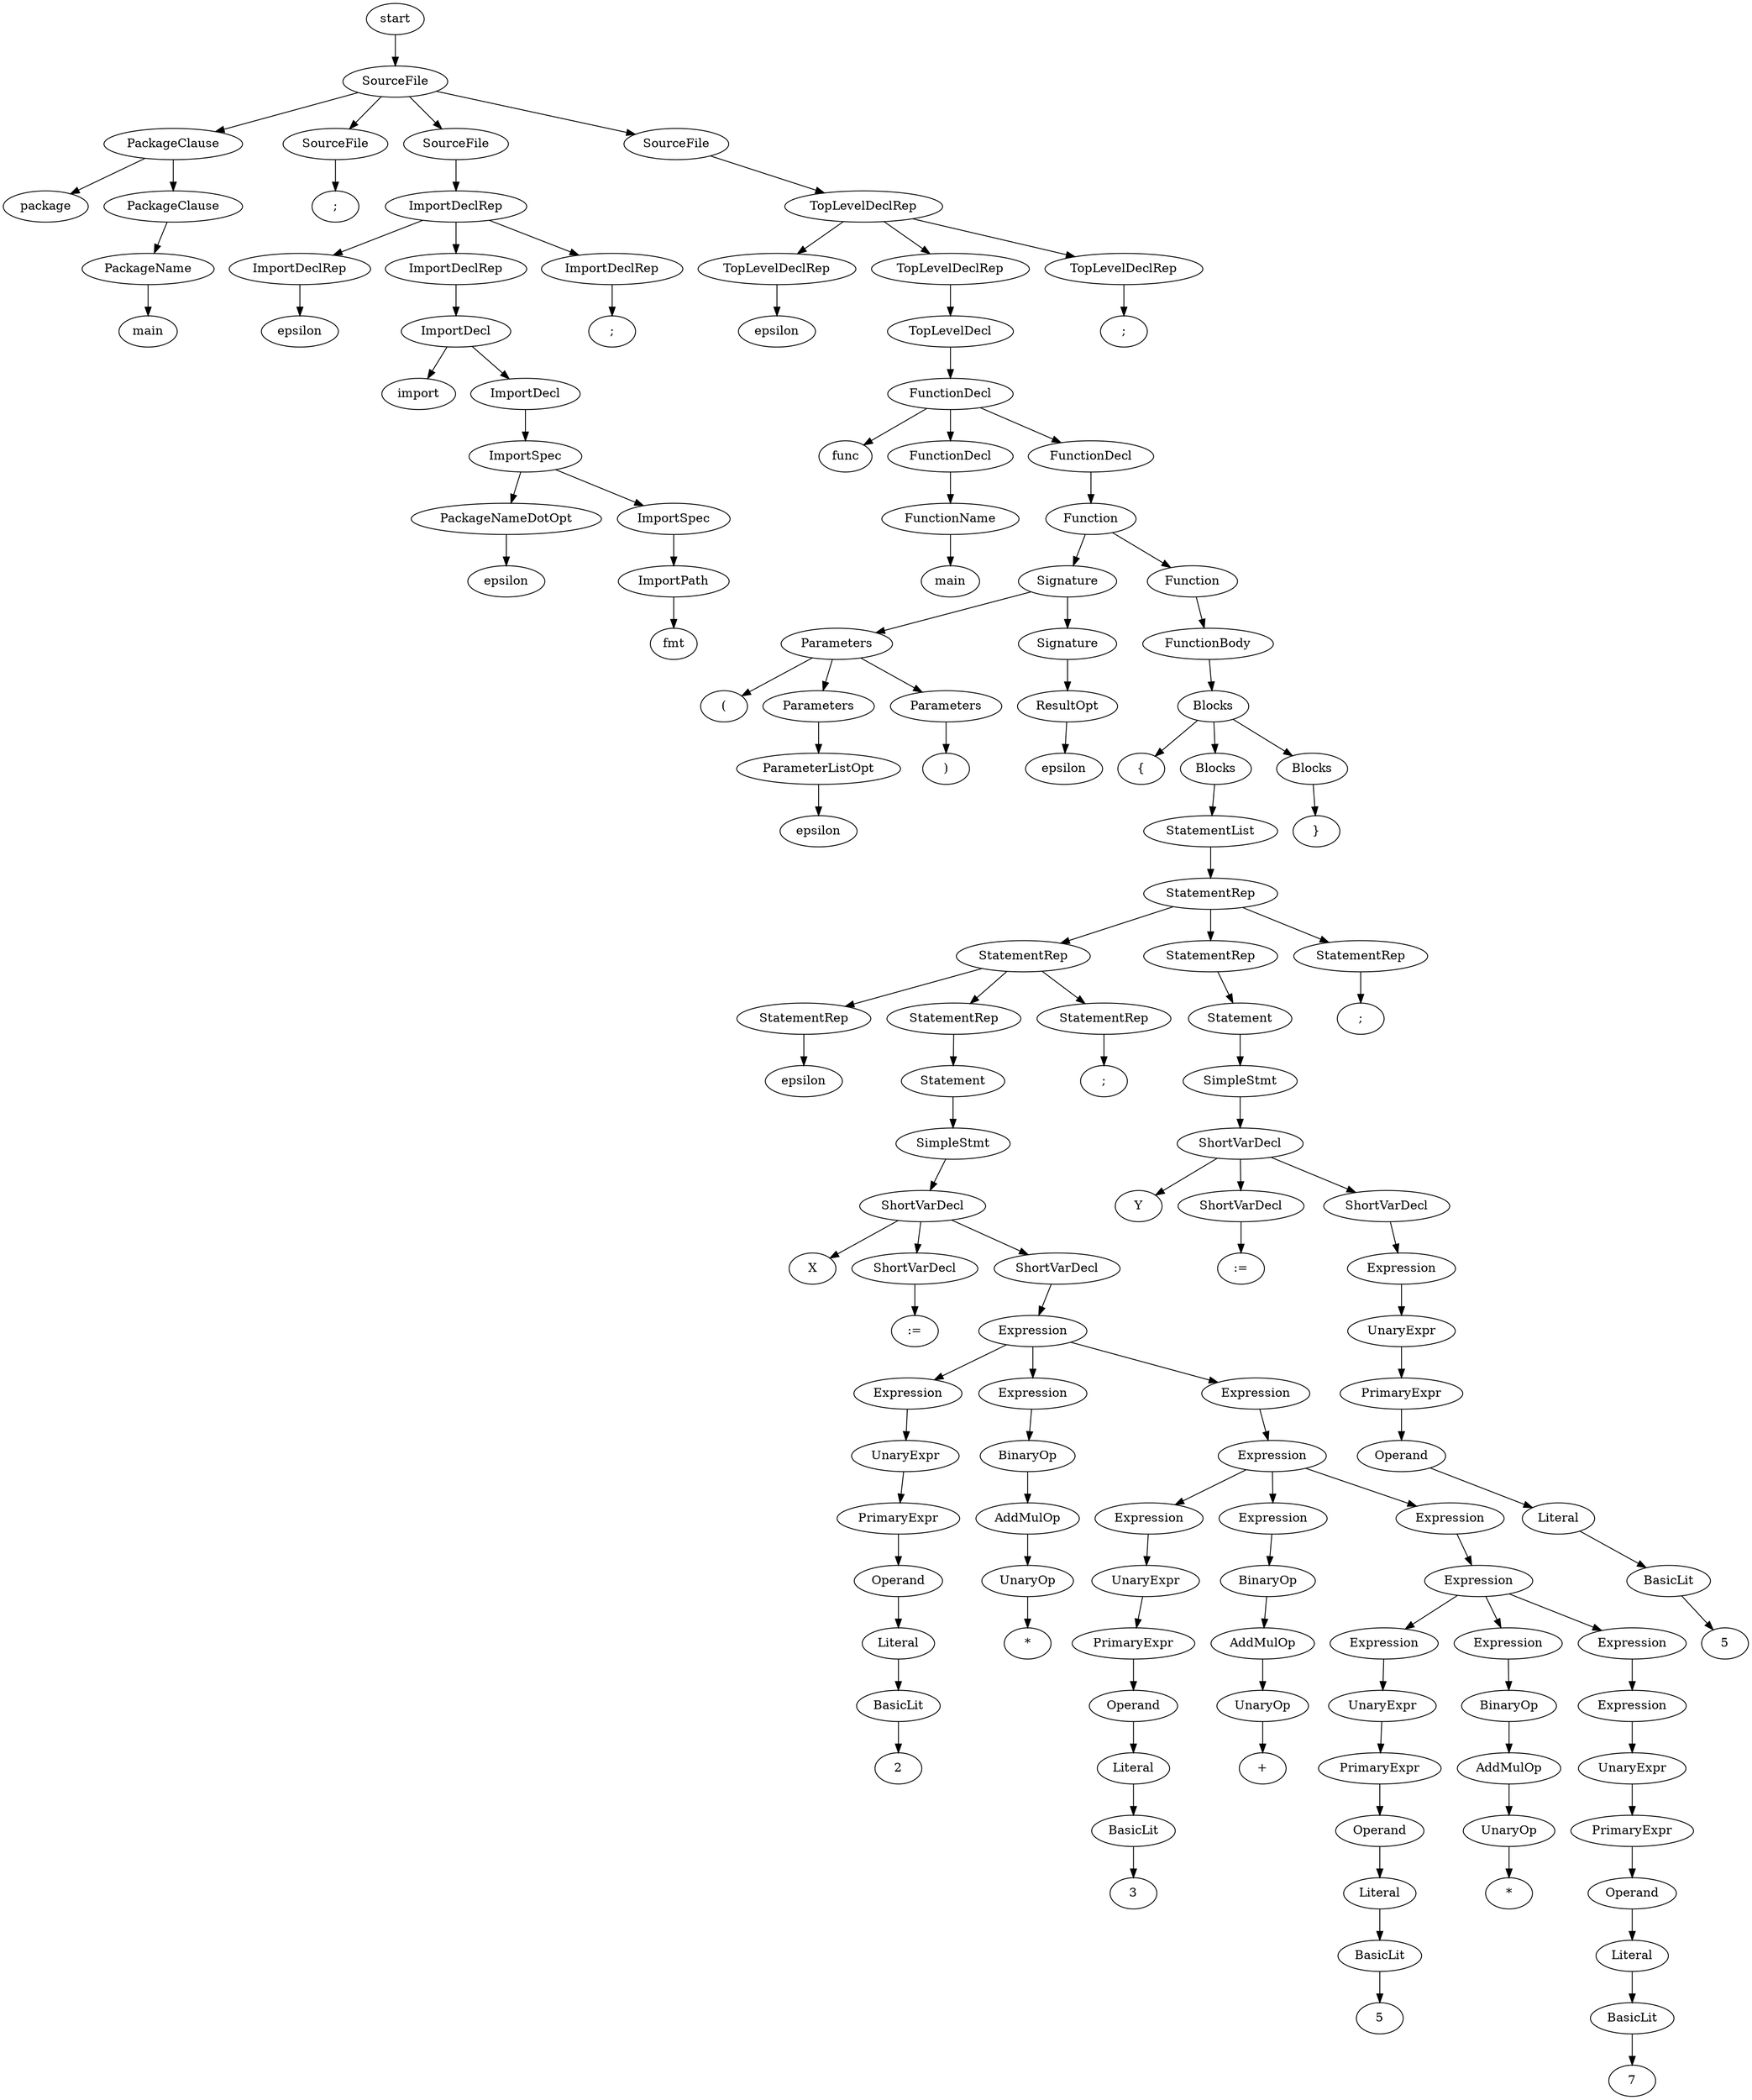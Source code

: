 digraph G {
 1[label="start"]
2[label="SourceFile"]
3[label="PackageClause"]
4[label="package"]
5[label="PackageClause"]
6[label="PackageName"]
7[label="main"]
8[label="SourceFile"]
9[label=";"]
10[label="SourceFile"]
11[label="ImportDeclRep"]
12[label="ImportDeclRep"]
13[label="epsilon"]
14[label="ImportDeclRep"]
15[label="ImportDecl"]
16[label="import"]
17[label="ImportDecl"]
18[label="ImportSpec"]
19[label="PackageNameDotOpt"]
20[label="epsilon"]
21[label="ImportSpec"]
22[label="ImportPath"]
23[label="fmt"]
24[label="ImportDeclRep"]
25[label=";"]
26[label="SourceFile"]
27[label="TopLevelDeclRep"]
28[label="TopLevelDeclRep"]
29[label="epsilon"]
30[label="TopLevelDeclRep"]
31[label="TopLevelDecl"]
32[label="FunctionDecl"]
33[label="func"]
34[label="FunctionDecl"]
35[label="FunctionName"]
36[label="main"]
37[label="FunctionDecl"]
38[label="Function"]
39[label="Signature"]
40[label="Parameters"]
41[label="("]
42[label="Parameters"]
43[label="ParameterListOpt"]
44[label="epsilon"]
45[label="Parameters"]
46[label=")"]
47[label="Signature"]
48[label="ResultOpt"]
49[label="epsilon"]
50[label="Function"]
51[label="FunctionBody"]
52[label="Blocks"]
53[label="{"]
54[label="Blocks"]
55[label="StatementList"]
56[label="StatementRep"]
57[label="StatementRep"]
58[label="StatementRep"]
59[label="epsilon"]
60[label="StatementRep"]
61[label="Statement"]
62[label="SimpleStmt"]
63[label="ShortVarDecl"]
64[label="X"]
65[label="ShortVarDecl"]
66[label=":="]
67[label="ShortVarDecl"]
68[label="Expression"]
69[label="Expression"]
70[label="UnaryExpr"]
71[label="PrimaryExpr"]
72[label="Operand"]
73[label="Literal"]
74[label="BasicLit"]
75[label="2"]
76[label="Expression"]
77[label="BinaryOp"]
78[label="AddMulOp"]
79[label="UnaryOp"]
80[label="*"]
81[label="Expression"]
82[label="Expression"]
83[label="Expression"]
84[label="UnaryExpr"]
85[label="PrimaryExpr"]
86[label="Operand"]
87[label="Literal"]
88[label="BasicLit"]
89[label="3"]
90[label="Expression"]
91[label="BinaryOp"]
92[label="AddMulOp"]
93[label="UnaryOp"]
94[label="+"]
95[label="Expression"]
96[label="Expression"]
97[label="Expression"]
98[label="UnaryExpr"]
99[label="PrimaryExpr"]
100[label="Operand"]
101[label="Literal"]
102[label="BasicLit"]
103[label="5"]
104[label="Expression"]
105[label="BinaryOp"]
106[label="AddMulOp"]
107[label="UnaryOp"]
108[label="*"]
109[label="Expression"]
110[label="Expression"]
111[label="UnaryExpr"]
112[label="PrimaryExpr"]
113[label="Operand"]
114[label="Literal"]
115[label="BasicLit"]
116[label="7"]
117[label="StatementRep"]
118[label=";"]
119[label="StatementRep"]
120[label="Statement"]
121[label="SimpleStmt"]
122[label="ShortVarDecl"]
123[label="Y"]
124[label="ShortVarDecl"]
125[label=":="]
126[label="ShortVarDecl"]
127[label="Expression"]
128[label="UnaryExpr"]
129[label="PrimaryExpr"]
130[label="Operand"]
131[label="Literal"]
132[label="BasicLit"]
133[label="5"]
134[label="StatementRep"]
135[label=";"]
136[label="Blocks"]
137[label="}"]
138[label="TopLevelDeclRep"]
139[label=";"]

1 -> 2 -> 3 -> 4;
3 -> 5 -> 6 -> 7;
2 -> 8 -> 9;
2 -> 10 -> 11 -> 12 -> 13;
11 -> 14 -> 15 -> 16;
15 -> 17 -> 18 -> 19 -> 20;
18 -> 21 -> 22 -> 23;
11 -> 24 -> 25;
2 -> 26 -> 27 -> 28 -> 29;
27 -> 30 -> 31 -> 32 -> 33;
32 -> 34 -> 35 -> 36;
32 -> 37 -> 38 -> 39 -> 40 -> 41;
40 -> 42 -> 43 -> 44;
40 -> 45 -> 46;
39 -> 47 -> 48 -> 49;
38 -> 50 -> 51 -> 52 -> 53;
52 -> 54 -> 55 -> 56 -> 57 -> 58 -> 59;
57 -> 60 -> 61 -> 62 -> 63 -> 64;
63 -> 65 -> 66;
63 -> 67 -> 68 -> 69 -> 70 -> 71 -> 72 -> 73 -> 74 -> 75;
68 -> 76 -> 77 -> 78 -> 79 -> 80;
68 -> 81 -> 82 -> 83 -> 84 -> 85 -> 86 -> 87 -> 88 -> 89;
82 -> 90 -> 91 -> 92 -> 93 -> 94;
82 -> 95 -> 96 -> 97 -> 98 -> 99 -> 100 -> 101 -> 102 -> 103;
96 -> 104 -> 105 -> 106 -> 107 -> 108;
96 -> 109 -> 110 -> 111 -> 112 -> 113 -> 114 -> 115 -> 116;
57 -> 117 -> 118;
56 -> 119 -> 120 -> 121 -> 122 -> 123;
122 -> 124 -> 125;
122 -> 126 -> 127 -> 128 -> 129 -> 130 -> 131 -> 132 -> 133;
56 -> 134 -> 135;
52 -> 136 -> 137;
27 -> 138 -> 139;
}
